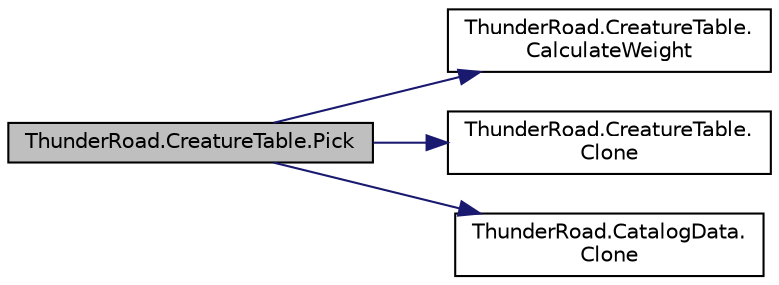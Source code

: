digraph "ThunderRoad.CreatureTable.Pick"
{
 // LATEX_PDF_SIZE
  edge [fontname="Helvetica",fontsize="10",labelfontname="Helvetica",labelfontsize="10"];
  node [fontname="Helvetica",fontsize="10",shape=record];
  rankdir="LR";
  Node1 [label="ThunderRoad.CreatureTable.Pick",height=0.2,width=0.4,color="black", fillcolor="grey75", style="filled", fontcolor="black",tooltip="Picks the specified pick count."];
  Node1 -> Node2 [color="midnightblue",fontsize="10",style="solid",fontname="Helvetica"];
  Node2 [label="ThunderRoad.CreatureTable.\lCalculateWeight",height=0.2,width=0.4,color="black", fillcolor="white", style="filled",URL="$class_thunder_road_1_1_creature_table.html#a144d402979c3f109123d2042a25a5b5c",tooltip="Calculates the weight."];
  Node1 -> Node3 [color="midnightblue",fontsize="10",style="solid",fontname="Helvetica"];
  Node3 [label="ThunderRoad.CreatureTable.\lClone",height=0.2,width=0.4,color="black", fillcolor="white", style="filled",URL="$class_thunder_road_1_1_creature_table.html#a7b96d002947c7e1a218ecec63d886a06",tooltip="Clones this instance."];
  Node1 -> Node4 [color="midnightblue",fontsize="10",style="solid",fontname="Helvetica"];
  Node4 [label="ThunderRoad.CatalogData.\lClone",height=0.2,width=0.4,color="black", fillcolor="white", style="filled",URL="$class_thunder_road_1_1_catalog_data.html#a9b572af0d352c7b93fe5754ba2cdb8a4",tooltip="Clones this instance."];
}
